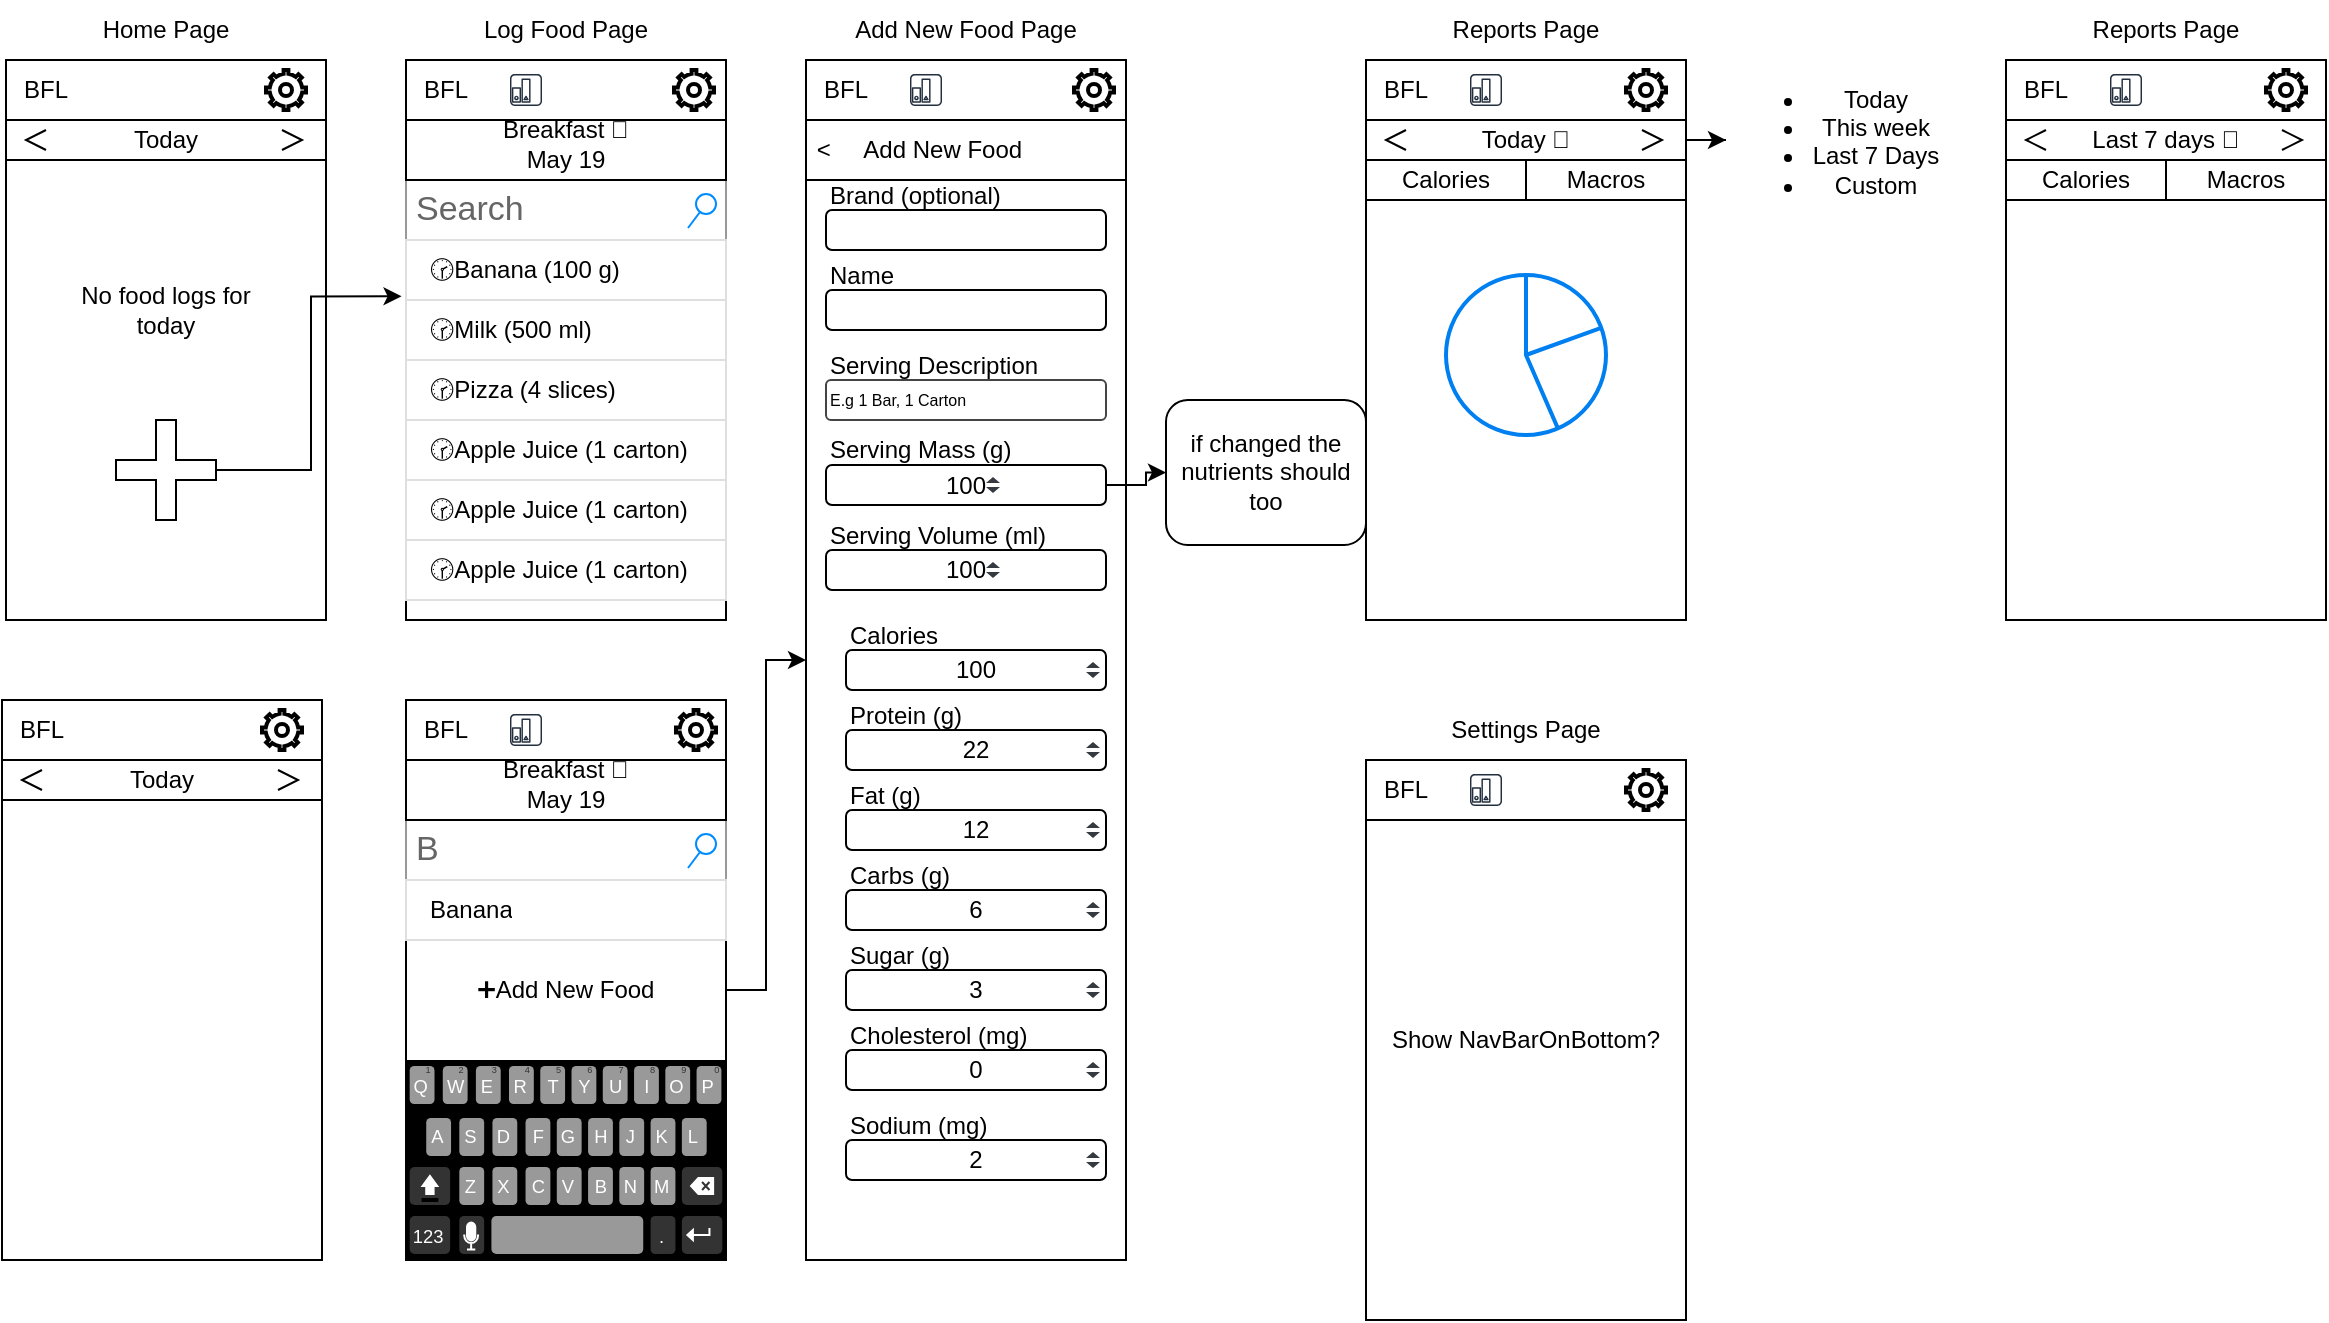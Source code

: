 <mxfile version="27.0.6">
  <diagram name="Page-1" id="NwJZEkm6zoyf0KhG3ohw">
    <mxGraphModel dx="1404" dy="678" grid="1" gridSize="10" guides="1" tooltips="1" connect="1" arrows="1" fold="1" page="1" pageScale="1" pageWidth="850" pageHeight="1100" math="0" shadow="0">
      <root>
        <mxCell id="0" />
        <mxCell id="1" parent="0" />
        <mxCell id="FZFN_ivKoZWH-NBg14Uj-1" value="" style="rounded=0;whiteSpace=wrap;html=1;" parent="1" vertex="1">
          <mxGeometry x="40" y="40" width="160" height="280" as="geometry" />
        </mxCell>
        <mxCell id="FZFN_ivKoZWH-NBg14Uj-117" value="" style="edgeStyle=orthogonalEdgeStyle;rounded=0;orthogonalLoop=1;jettySize=auto;html=1;entryX=-0.014;entryY=0.422;entryDx=0;entryDy=0;entryPerimeter=0;" parent="1" source="FZFN_ivKoZWH-NBg14Uj-10" target="FZFN_ivKoZWH-NBg14Uj-103" edge="1">
          <mxGeometry relative="1" as="geometry" />
        </mxCell>
        <mxCell id="FZFN_ivKoZWH-NBg14Uj-10" value="" style="shape=cross;whiteSpace=wrap;html=1;fillColor=light-dark(#FFFFFF,#FFFFFF);" parent="1" vertex="1">
          <mxGeometry x="95" y="220" width="50" height="50" as="geometry" />
        </mxCell>
        <mxCell id="FZFN_ivKoZWH-NBg14Uj-21" value="Home Page" style="text;html=1;align=center;verticalAlign=middle;whiteSpace=wrap;rounded=0;" parent="1" vertex="1">
          <mxGeometry x="40" y="10" width="160" height="30" as="geometry" />
        </mxCell>
        <mxCell id="FZFN_ivKoZWH-NBg14Uj-36" value="No food logs for today" style="text;html=1;align=center;verticalAlign=middle;whiteSpace=wrap;rounded=0;" parent="1" vertex="1">
          <mxGeometry x="70" y="140" width="100" height="50" as="geometry" />
        </mxCell>
        <mxCell id="FZFN_ivKoZWH-NBg14Uj-103" value="" style="rounded=0;whiteSpace=wrap;html=1;" parent="1" vertex="1">
          <mxGeometry x="240" y="40" width="160" height="280" as="geometry" />
        </mxCell>
        <mxCell id="FZFN_ivKoZWH-NBg14Uj-104" value="" style="rounded=0;whiteSpace=wrap;html=1;" parent="1" vertex="1">
          <mxGeometry x="240" y="40" width="160" height="30" as="geometry" />
        </mxCell>
        <mxCell id="FZFN_ivKoZWH-NBg14Uj-105" value="BFL" style="text;html=1;align=center;verticalAlign=middle;whiteSpace=wrap;rounded=0;" parent="1" vertex="1">
          <mxGeometry x="240" y="40" width="40" height="30" as="geometry" />
        </mxCell>
        <mxCell id="FZFN_ivKoZWH-NBg14Uj-107" value="Search" style="strokeWidth=1;shadow=0;dashed=0;align=center;html=1;shape=mxgraph.mockup.forms.searchBox;strokeColor=#999999;mainText=;strokeColor2=#008cff;fontColor=#666666;fontSize=17;align=left;spacingLeft=3;whiteSpace=wrap;" parent="1" vertex="1">
          <mxGeometry x="240" y="100" width="160" height="30" as="geometry" />
        </mxCell>
        <mxCell id="FZFN_ivKoZWH-NBg14Uj-110" value="" style="html=1;verticalLabelPosition=bottom;align=center;labelBackgroundColor=#ffffff;verticalAlign=top;strokeWidth=2;strokeColor=default;shadow=0;dashed=0;shape=mxgraph.ios7.icons.settings;" parent="1" vertex="1">
          <mxGeometry x="374" y="45" width="20" height="20" as="geometry" />
        </mxCell>
        <mxCell id="FZFN_ivKoZWH-NBg14Uj-111" value="" style="swimlane;fontStyle=0;childLayout=stackLayout;horizontal=1;startSize=0;horizontalStack=0;resizeParent=1;resizeParentMax=0;resizeLast=0;collapsible=0;marginBottom=0;whiteSpace=wrap;html=1;strokeColor=none;fillColor=none;" parent="1" vertex="1">
          <mxGeometry x="240" y="130" width="160" height="180" as="geometry" />
        </mxCell>
        <mxCell id="FZFN_ivKoZWH-NBg14Uj-113" value="🕝Banana (100 g)" style="text;strokeColor=#DFDFDF;fillColor=#FFFFFF;align=left;verticalAlign=middle;spacingLeft=10;spacingRight=10;overflow=hidden;points=[[0,0.5],[1,0.5]];portConstraint=eastwest;rotatable=0;whiteSpace=wrap;html=1;rSize=5;fontColor=#000000;" parent="FZFN_ivKoZWH-NBg14Uj-111" vertex="1">
          <mxGeometry width="160" height="30" as="geometry" />
        </mxCell>
        <mxCell id="FZFN_ivKoZWH-NBg14Uj-114" value="🕝Milk (500 ml)" style="text;strokeColor=#DFDFDF;fillColor=#FFFFFF;align=left;verticalAlign=middle;spacingLeft=10;spacingRight=10;overflow=hidden;points=[[0,0.5],[1,0.5]];portConstraint=eastwest;rotatable=0;whiteSpace=wrap;html=1;rSize=5;fontColor=#000000;" parent="FZFN_ivKoZWH-NBg14Uj-111" vertex="1">
          <mxGeometry y="30" width="160" height="30" as="geometry" />
        </mxCell>
        <mxCell id="FZFN_ivKoZWH-NBg14Uj-115" value="🕝Pizza (4 slices)" style="text;strokeColor=#DFDFDF;fillColor=#FFFFFF;align=left;verticalAlign=middle;spacingLeft=10;spacingRight=10;overflow=hidden;points=[[0,0.5],[1,0.5]];portConstraint=eastwest;rotatable=0;whiteSpace=wrap;html=1;rSize=5;fontColor=#000000;" parent="FZFN_ivKoZWH-NBg14Uj-111" vertex="1">
          <mxGeometry y="60" width="160" height="30" as="geometry" />
        </mxCell>
        <mxCell id="FZFN_ivKoZWH-NBg14Uj-132" value="🕝Apple Juice (1 carton)" style="text;strokeColor=#DFDFDF;fillColor=#FFFFFF;align=left;verticalAlign=middle;spacingLeft=10;spacingRight=10;overflow=hidden;points=[[0,0.5],[1,0.5]];portConstraint=eastwest;rotatable=0;whiteSpace=wrap;html=1;rSize=5;fontColor=#000000;" parent="FZFN_ivKoZWH-NBg14Uj-111" vertex="1">
          <mxGeometry y="90" width="160" height="30" as="geometry" />
        </mxCell>
        <mxCell id="FZFN_ivKoZWH-NBg14Uj-133" value="🕝Apple Juice (1 carton)" style="text;strokeColor=#DFDFDF;fillColor=#FFFFFF;align=left;verticalAlign=middle;spacingLeft=10;spacingRight=10;overflow=hidden;points=[[0,0.5],[1,0.5]];portConstraint=eastwest;rotatable=0;whiteSpace=wrap;html=1;rSize=5;fontColor=#000000;" parent="FZFN_ivKoZWH-NBg14Uj-111" vertex="1">
          <mxGeometry y="120" width="160" height="30" as="geometry" />
        </mxCell>
        <mxCell id="FZFN_ivKoZWH-NBg14Uj-134" value="🕝Apple Juice (1 carton)" style="text;strokeColor=#DFDFDF;fillColor=#FFFFFF;align=left;verticalAlign=middle;spacingLeft=10;spacingRight=10;overflow=hidden;points=[[0,0.5],[1,0.5]];portConstraint=eastwest;rotatable=0;whiteSpace=wrap;html=1;rSize=5;fontColor=#000000;" parent="FZFN_ivKoZWH-NBg14Uj-111" vertex="1">
          <mxGeometry y="150" width="160" height="30" as="geometry" />
        </mxCell>
        <mxCell id="FZFN_ivKoZWH-NBg14Uj-118" value="" style="rounded=0;whiteSpace=wrap;html=1;" parent="1" vertex="1">
          <mxGeometry x="240" y="360" width="160" height="280" as="geometry" />
        </mxCell>
        <mxCell id="FZFN_ivKoZWH-NBg14Uj-122" value="B" style="strokeWidth=1;shadow=0;dashed=0;align=center;html=1;shape=mxgraph.mockup.forms.searchBox;strokeColor=#999999;mainText=;strokeColor2=#008cff;fontColor=#666666;fontSize=17;align=left;spacingLeft=3;whiteSpace=wrap;" parent="1" vertex="1">
          <mxGeometry x="240" y="420" width="160" height="30" as="geometry" />
        </mxCell>
        <mxCell id="FZFN_ivKoZWH-NBg14Uj-131" value="" style="verticalLabelPosition=bottom;verticalAlign=top;html=1;shadow=0;dashed=0;strokeWidth=1;shape=mxgraph.android.keyboard;sketch=0;" parent="1" vertex="1">
          <mxGeometry x="240" y="540" width="160" height="100" as="geometry" />
        </mxCell>
        <mxCell id="FZFN_ivKoZWH-NBg14Uj-138" value="Banana" style="text;strokeColor=#DFDFDF;fillColor=#FFFFFF;align=left;verticalAlign=middle;spacingLeft=10;spacingRight=10;overflow=hidden;points=[[0,0.5],[1,0.5]];portConstraint=eastwest;rotatable=0;whiteSpace=wrap;html=1;rSize=5;fontColor=#000000;" parent="1" vertex="1">
          <mxGeometry x="240" y="450" width="160" height="30" as="geometry" />
        </mxCell>
        <mxCell id="FZFN_ivKoZWH-NBg14Uj-224" value="" style="edgeStyle=orthogonalEdgeStyle;rounded=0;orthogonalLoop=1;jettySize=auto;html=1;" parent="1" source="FZFN_ivKoZWH-NBg14Uj-140" target="FZFN_ivKoZWH-NBg14Uj-177" edge="1">
          <mxGeometry relative="1" as="geometry" />
        </mxCell>
        <mxCell id="FZFN_ivKoZWH-NBg14Uj-140" value="➕Add New Food" style="text;html=1;align=center;verticalAlign=middle;whiteSpace=wrap;rounded=0;" parent="1" vertex="1">
          <mxGeometry x="240" y="490" width="160" height="30" as="geometry" />
        </mxCell>
        <mxCell id="FZFN_ivKoZWH-NBg14Uj-141" value="" style="rounded=0;whiteSpace=wrap;html=1;" parent="1" vertex="1">
          <mxGeometry x="240" y="70" width="160" height="30" as="geometry" />
        </mxCell>
        <mxCell id="FZFN_ivKoZWH-NBg14Uj-144" value="May 19" style="text;html=1;align=center;verticalAlign=middle;whiteSpace=wrap;rounded=0;" parent="1" vertex="1">
          <mxGeometry x="240" y="85" width="160" height="10" as="geometry" />
        </mxCell>
        <mxCell id="FZFN_ivKoZWH-NBg14Uj-145" value="Breakfast 🔻" style="text;html=1;align=center;verticalAlign=middle;whiteSpace=wrap;rounded=0;" parent="1" vertex="1">
          <mxGeometry x="240" y="70" width="160" height="10" as="geometry" />
        </mxCell>
        <mxCell id="FZFN_ivKoZWH-NBg14Uj-147" value="" style="sketch=0;outlineConnect=0;fontColor=#232F3E;gradientColor=none;strokeColor=light-dark(#232F3E, #ffffff);fillColor=#ffffff;dashed=0;verticalLabelPosition=bottom;verticalAlign=top;align=center;html=1;fontSize=12;fontStyle=0;aspect=fixed;shape=mxgraph.aws4.resourceIcon;resIcon=mxgraph.aws4.reported_state;" parent="1" vertex="1">
          <mxGeometry x="290" y="45" width="20" height="20" as="geometry" />
        </mxCell>
        <mxCell id="FZFN_ivKoZWH-NBg14Uj-150" value="" style="shape=cross;whiteSpace=wrap;html=1;fillColor=light-dark(#FFFFFF,#66B2FF);strokeColor=none;" parent="1" vertex="1">
          <mxGeometry x="330" y="45" width="20" height="20" as="geometry" />
        </mxCell>
        <mxCell id="FZFN_ivKoZWH-NBg14Uj-152" value="" style="rounded=0;whiteSpace=wrap;html=1;" parent="1" vertex="1">
          <mxGeometry x="240" y="360" width="160" height="30" as="geometry" />
        </mxCell>
        <mxCell id="FZFN_ivKoZWH-NBg14Uj-153" value="BFL" style="text;html=1;align=center;verticalAlign=middle;whiteSpace=wrap;rounded=0;" parent="1" vertex="1">
          <mxGeometry x="240" y="360" width="40" height="30" as="geometry" />
        </mxCell>
        <mxCell id="FZFN_ivKoZWH-NBg14Uj-154" value="" style="html=1;verticalLabelPosition=bottom;align=center;labelBackgroundColor=#ffffff;verticalAlign=top;strokeWidth=2;strokeColor=default;shadow=0;dashed=0;shape=mxgraph.ios7.icons.settings;" parent="1" vertex="1">
          <mxGeometry x="375" y="365" width="20" height="20" as="geometry" />
        </mxCell>
        <mxCell id="FZFN_ivKoZWH-NBg14Uj-155" value="" style="sketch=0;outlineConnect=0;fontColor=#232F3E;gradientColor=none;strokeColor=light-dark(#232F3E,#FFFFFF);fillColor=#ffffff;dashed=0;verticalLabelPosition=bottom;verticalAlign=top;align=center;html=1;fontSize=12;fontStyle=0;aspect=fixed;shape=mxgraph.aws4.resourceIcon;resIcon=mxgraph.aws4.reported_state;" parent="1" vertex="1">
          <mxGeometry x="290" y="365" width="20" height="20" as="geometry" />
        </mxCell>
        <mxCell id="FZFN_ivKoZWH-NBg14Uj-156" value="" style="shape=cross;whiteSpace=wrap;html=1;fillColor=light-dark(#FFFFFF,#66B2FF);strokeColor=none;" parent="1" vertex="1">
          <mxGeometry x="330" y="365" width="20" height="20" as="geometry" />
        </mxCell>
        <mxCell id="FZFN_ivKoZWH-NBg14Uj-157" value="" style="rounded=0;whiteSpace=wrap;html=1;" parent="1" vertex="1">
          <mxGeometry x="240" y="390" width="160" height="30" as="geometry" />
        </mxCell>
        <mxCell id="FZFN_ivKoZWH-NBg14Uj-158" value="May 19" style="text;html=1;align=center;verticalAlign=middle;whiteSpace=wrap;rounded=0;" parent="1" vertex="1">
          <mxGeometry x="240" y="405" width="160" height="10" as="geometry" />
        </mxCell>
        <mxCell id="FZFN_ivKoZWH-NBg14Uj-159" value="Breakfast 🔻" style="text;html=1;align=center;verticalAlign=middle;whiteSpace=wrap;rounded=0;" parent="1" vertex="1">
          <mxGeometry x="240" y="390" width="160" height="10" as="geometry" />
        </mxCell>
        <mxCell id="FZFN_ivKoZWH-NBg14Uj-177" value="" style="rounded=0;whiteSpace=wrap;html=1;" parent="1" vertex="1">
          <mxGeometry x="440" y="40" width="160" height="600" as="geometry" />
        </mxCell>
        <mxCell id="FZFN_ivKoZWH-NBg14Uj-178" value="" style="rounded=0;whiteSpace=wrap;html=1;" parent="1" vertex="1">
          <mxGeometry x="440" y="40" width="160" height="30" as="geometry" />
        </mxCell>
        <mxCell id="FZFN_ivKoZWH-NBg14Uj-179" value="BFL" style="text;html=1;align=center;verticalAlign=middle;whiteSpace=wrap;rounded=0;" parent="1" vertex="1">
          <mxGeometry x="440" y="40" width="40" height="30" as="geometry" />
        </mxCell>
        <mxCell id="FZFN_ivKoZWH-NBg14Uj-181" value="" style="html=1;verticalLabelPosition=bottom;align=center;labelBackgroundColor=#ffffff;verticalAlign=top;strokeWidth=2;strokeColor=default;shadow=0;dashed=0;shape=mxgraph.ios7.icons.settings;" parent="1" vertex="1">
          <mxGeometry x="574" y="45" width="20" height="20" as="geometry" />
        </mxCell>
        <mxCell id="FZFN_ivKoZWH-NBg14Uj-189" value="&amp;nbsp;&amp;lt;&amp;nbsp;&lt;span style=&quot;white-space: pre;&quot;&gt;&#x9;&lt;/span&gt;Add New Food" style="rounded=0;whiteSpace=wrap;html=1;align=left;" parent="1" vertex="1">
          <mxGeometry x="440" y="70" width="160" height="30" as="geometry" />
        </mxCell>
        <mxCell id="FZFN_ivKoZWH-NBg14Uj-192" value="" style="sketch=0;outlineConnect=0;fontColor=#232F3E;gradientColor=none;strokeColor=light-dark(#232F3E,#FFFFFF);fillColor=#ffffff;dashed=0;verticalLabelPosition=bottom;verticalAlign=top;align=center;html=1;fontSize=12;fontStyle=0;aspect=fixed;shape=mxgraph.aws4.resourceIcon;resIcon=mxgraph.aws4.reported_state;" parent="1" vertex="1">
          <mxGeometry x="490" y="45" width="20" height="20" as="geometry" />
        </mxCell>
        <mxCell id="FZFN_ivKoZWH-NBg14Uj-193" value="" style="shape=cross;whiteSpace=wrap;html=1;fillColor=light-dark(#FFFFFF,#66B2FF);strokeColor=none;" parent="1" vertex="1">
          <mxGeometry x="530" y="45" width="20" height="20" as="geometry" />
        </mxCell>
        <mxCell id="FZFN_ivKoZWH-NBg14Uj-197" value="Log Food Page" style="text;html=1;align=center;verticalAlign=middle;whiteSpace=wrap;rounded=0;" parent="1" vertex="1">
          <mxGeometry x="240" y="10" width="160" height="30" as="geometry" />
        </mxCell>
        <mxCell id="FZFN_ivKoZWH-NBg14Uj-199" value="Add New Food Page" style="text;html=1;align=center;verticalAlign=middle;whiteSpace=wrap;rounded=0;" parent="1" vertex="1">
          <mxGeometry x="440" y="10" width="160" height="30" as="geometry" />
        </mxCell>
        <mxCell id="FZFN_ivKoZWH-NBg14Uj-206" value="Name" style="text;html=1;align=left;verticalAlign=middle;whiteSpace=wrap;rounded=0;" parent="1" vertex="1">
          <mxGeometry x="450" y="140" width="140" height="15" as="geometry" />
        </mxCell>
        <mxCell id="FZFN_ivKoZWH-NBg14Uj-207" value="E.g 1 Bar, 1 Carton" style="strokeWidth=1;html=1;shadow=0;dashed=0;shape=mxgraph.ios.iTextInput;strokeColor=#444444;buttonText=;fontSize=8;whiteSpace=wrap;align=left;" parent="1" vertex="1">
          <mxGeometry x="450" y="200" width="140" height="20" as="geometry" />
        </mxCell>
        <mxCell id="FZFN_ivKoZWH-NBg14Uj-209" value="" style="rounded=1;whiteSpace=wrap;html=1;" parent="1" vertex="1">
          <mxGeometry x="450" y="155" width="140" height="20" as="geometry" />
        </mxCell>
        <mxCell id="FZFN_ivKoZWH-NBg14Uj-214" value="Brand (optional)" style="text;html=1;align=left;verticalAlign=middle;whiteSpace=wrap;rounded=0;" parent="1" vertex="1">
          <mxGeometry x="450" y="100" width="140" height="15" as="geometry" />
        </mxCell>
        <mxCell id="FZFN_ivKoZWH-NBg14Uj-215" value="" style="rounded=1;whiteSpace=wrap;html=1;" parent="1" vertex="1">
          <mxGeometry x="450" y="115" width="140" height="20" as="geometry" />
        </mxCell>
        <mxCell id="FZFN_ivKoZWH-NBg14Uj-216" value="Serving Description" style="text;html=1;align=left;verticalAlign=middle;whiteSpace=wrap;rounded=0;" parent="1" vertex="1">
          <mxGeometry x="450" y="185" width="140" height="15" as="geometry" />
        </mxCell>
        <mxCell id="FZFN_ivKoZWH-NBg14Uj-217" value="Serving Mass (g)" style="text;html=1;align=left;verticalAlign=middle;whiteSpace=wrap;rounded=0;" parent="1" vertex="1">
          <mxGeometry x="450" y="227.5" width="140" height="15" as="geometry" />
        </mxCell>
        <mxCell id="jQ2a3KR2F1OwhAI6DL4u-6" value="" style="edgeStyle=orthogonalEdgeStyle;rounded=0;orthogonalLoop=1;jettySize=auto;html=1;" edge="1" parent="1" source="FZFN_ivKoZWH-NBg14Uj-218" target="jQ2a3KR2F1OwhAI6DL4u-5">
          <mxGeometry relative="1" as="geometry" />
        </mxCell>
        <mxCell id="FZFN_ivKoZWH-NBg14Uj-218" value="100" style="rounded=1;whiteSpace=wrap;html=1;" parent="1" vertex="1">
          <mxGeometry x="450" y="242.5" width="140" height="20" as="geometry" />
        </mxCell>
        <mxCell id="FZFN_ivKoZWH-NBg14Uj-229" value="" style="shape=triangle;direction=south;fillColor=#343A40;strokeColor=none;perimeter=none;" parent="1" vertex="1">
          <mxGeometry x="530" y="253.5" width="7" height="3" as="geometry" />
        </mxCell>
        <mxCell id="FZFN_ivKoZWH-NBg14Uj-230" value="" style="shape=triangle;direction=north;fillColor=#343A40;strokeColor=none;perimeter=none;" parent="1" vertex="1">
          <mxGeometry x="530" y="248.5" width="7" height="3" as="geometry" />
        </mxCell>
        <mxCell id="FZFN_ivKoZWH-NBg14Uj-233" value="Calories" style="text;html=1;align=left;verticalAlign=middle;whiteSpace=wrap;rounded=0;" parent="1" vertex="1">
          <mxGeometry x="460" y="320" width="130" height="15" as="geometry" />
        </mxCell>
        <mxCell id="FZFN_ivKoZWH-NBg14Uj-234" value="100" style="rounded=1;whiteSpace=wrap;html=1;align=center;" parent="1" vertex="1">
          <mxGeometry x="460" y="335" width="130" height="20" as="geometry" />
        </mxCell>
        <mxCell id="FZFN_ivKoZWH-NBg14Uj-237" value="" style="shape=triangle;direction=south;fillColor=#343A40;strokeColor=none;perimeter=none;" parent="1" vertex="1">
          <mxGeometry x="580" y="346" width="7" height="3" as="geometry" />
        </mxCell>
        <mxCell id="FZFN_ivKoZWH-NBg14Uj-238" value="" style="shape=triangle;direction=north;fillColor=#343A40;strokeColor=none;perimeter=none;" parent="1" vertex="1">
          <mxGeometry x="580" y="341" width="7" height="3" as="geometry" />
        </mxCell>
        <mxCell id="FZFN_ivKoZWH-NBg14Uj-241" value="Protein (g)" style="text;html=1;align=left;verticalAlign=middle;whiteSpace=wrap;rounded=0;" parent="1" vertex="1">
          <mxGeometry x="460" y="360" width="130" height="15" as="geometry" />
        </mxCell>
        <mxCell id="FZFN_ivKoZWH-NBg14Uj-242" value="22" style="rounded=1;whiteSpace=wrap;html=1;align=center;" parent="1" vertex="1">
          <mxGeometry x="460" y="375" width="130" height="20" as="geometry" />
        </mxCell>
        <mxCell id="FZFN_ivKoZWH-NBg14Uj-243" value="" style="shape=triangle;direction=south;fillColor=#343A40;strokeColor=none;perimeter=none;" parent="1" vertex="1">
          <mxGeometry x="580" y="386" width="7" height="3" as="geometry" />
        </mxCell>
        <mxCell id="FZFN_ivKoZWH-NBg14Uj-244" value="" style="shape=triangle;direction=north;fillColor=#343A40;strokeColor=none;perimeter=none;" parent="1" vertex="1">
          <mxGeometry x="580" y="381" width="7" height="3" as="geometry" />
        </mxCell>
        <mxCell id="FZFN_ivKoZWH-NBg14Uj-245" value="Fat (g)" style="text;html=1;align=left;verticalAlign=middle;whiteSpace=wrap;rounded=0;" parent="1" vertex="1">
          <mxGeometry x="460" y="400" width="130" height="15" as="geometry" />
        </mxCell>
        <mxCell id="FZFN_ivKoZWH-NBg14Uj-246" value="12" style="rounded=1;whiteSpace=wrap;html=1;align=center;" parent="1" vertex="1">
          <mxGeometry x="460" y="415" width="130" height="20" as="geometry" />
        </mxCell>
        <mxCell id="FZFN_ivKoZWH-NBg14Uj-247" value="" style="shape=triangle;direction=south;fillColor=#343A40;strokeColor=none;perimeter=none;" parent="1" vertex="1">
          <mxGeometry x="580" y="426" width="7" height="3" as="geometry" />
        </mxCell>
        <mxCell id="FZFN_ivKoZWH-NBg14Uj-248" value="" style="shape=triangle;direction=north;fillColor=#343A40;strokeColor=none;perimeter=none;" parent="1" vertex="1">
          <mxGeometry x="580" y="421" width="7" height="3" as="geometry" />
        </mxCell>
        <mxCell id="FZFN_ivKoZWH-NBg14Uj-249" value="Carbs (g)" style="text;html=1;align=left;verticalAlign=middle;whiteSpace=wrap;rounded=0;" parent="1" vertex="1">
          <mxGeometry x="460" y="440" width="130" height="15" as="geometry" />
        </mxCell>
        <mxCell id="FZFN_ivKoZWH-NBg14Uj-250" value="6" style="rounded=1;whiteSpace=wrap;html=1;align=center;" parent="1" vertex="1">
          <mxGeometry x="460" y="455" width="130" height="20" as="geometry" />
        </mxCell>
        <mxCell id="FZFN_ivKoZWH-NBg14Uj-251" value="" style="shape=triangle;direction=south;fillColor=#343A40;strokeColor=none;perimeter=none;" parent="1" vertex="1">
          <mxGeometry x="580" y="466" width="7" height="3" as="geometry" />
        </mxCell>
        <mxCell id="FZFN_ivKoZWH-NBg14Uj-252" value="" style="shape=triangle;direction=north;fillColor=#343A40;strokeColor=none;perimeter=none;" parent="1" vertex="1">
          <mxGeometry x="580" y="461" width="7" height="3" as="geometry" />
        </mxCell>
        <mxCell id="FZFN_ivKoZWH-NBg14Uj-253" value="Sugar (g)" style="text;html=1;align=left;verticalAlign=middle;whiteSpace=wrap;rounded=0;" parent="1" vertex="1">
          <mxGeometry x="460" y="480" width="130" height="15" as="geometry" />
        </mxCell>
        <mxCell id="FZFN_ivKoZWH-NBg14Uj-254" value="3" style="rounded=1;whiteSpace=wrap;html=1;align=center;" parent="1" vertex="1">
          <mxGeometry x="460" y="495" width="130" height="20" as="geometry" />
        </mxCell>
        <mxCell id="FZFN_ivKoZWH-NBg14Uj-255" value="" style="shape=triangle;direction=south;fillColor=#343A40;strokeColor=none;perimeter=none;" parent="1" vertex="1">
          <mxGeometry x="580" y="506" width="7" height="3" as="geometry" />
        </mxCell>
        <mxCell id="FZFN_ivKoZWH-NBg14Uj-256" value="" style="shape=triangle;direction=north;fillColor=#343A40;strokeColor=none;perimeter=none;" parent="1" vertex="1">
          <mxGeometry x="580" y="501" width="7" height="3" as="geometry" />
        </mxCell>
        <mxCell id="FZFN_ivKoZWH-NBg14Uj-257" value="Cholesterol (mg)" style="text;html=1;align=left;verticalAlign=middle;whiteSpace=wrap;rounded=0;" parent="1" vertex="1">
          <mxGeometry x="460" y="520" width="130" height="15" as="geometry" />
        </mxCell>
        <mxCell id="FZFN_ivKoZWH-NBg14Uj-258" value="0" style="rounded=1;whiteSpace=wrap;html=1;align=center;" parent="1" vertex="1">
          <mxGeometry x="460" y="535" width="130" height="20" as="geometry" />
        </mxCell>
        <mxCell id="FZFN_ivKoZWH-NBg14Uj-259" value="" style="shape=triangle;direction=south;fillColor=#343A40;strokeColor=none;perimeter=none;" parent="1" vertex="1">
          <mxGeometry x="580" y="546" width="7" height="3" as="geometry" />
        </mxCell>
        <mxCell id="FZFN_ivKoZWH-NBg14Uj-260" value="" style="shape=triangle;direction=north;fillColor=#343A40;strokeColor=none;perimeter=none;" parent="1" vertex="1">
          <mxGeometry x="580" y="541" width="7" height="3" as="geometry" />
        </mxCell>
        <mxCell id="FZFN_ivKoZWH-NBg14Uj-261" value="Sodium (mg)" style="text;html=1;align=left;verticalAlign=middle;whiteSpace=wrap;rounded=0;" parent="1" vertex="1">
          <mxGeometry x="460" y="565" width="130" height="15" as="geometry" />
        </mxCell>
        <mxCell id="FZFN_ivKoZWH-NBg14Uj-262" value="2" style="rounded=1;whiteSpace=wrap;html=1;align=center;" parent="1" vertex="1">
          <mxGeometry x="460" y="580" width="130" height="20" as="geometry" />
        </mxCell>
        <mxCell id="FZFN_ivKoZWH-NBg14Uj-263" value="" style="shape=triangle;direction=south;fillColor=#343A40;strokeColor=none;perimeter=none;" parent="1" vertex="1">
          <mxGeometry x="580" y="591" width="7" height="3" as="geometry" />
        </mxCell>
        <mxCell id="FZFN_ivKoZWH-NBg14Uj-264" value="" style="shape=triangle;direction=north;fillColor=#343A40;strokeColor=none;perimeter=none;" parent="1" vertex="1">
          <mxGeometry x="580" y="586" width="7" height="3" as="geometry" />
        </mxCell>
        <mxCell id="FZFN_ivKoZWH-NBg14Uj-289" value="" style="rounded=0;whiteSpace=wrap;html=1;" parent="1" vertex="1">
          <mxGeometry x="720" y="40" width="160" height="280" as="geometry" />
        </mxCell>
        <mxCell id="FZFN_ivKoZWH-NBg14Uj-290" value="" style="rounded=0;whiteSpace=wrap;html=1;" parent="1" vertex="1">
          <mxGeometry x="720" y="40" width="160" height="30" as="geometry" />
        </mxCell>
        <mxCell id="FZFN_ivKoZWH-NBg14Uj-291" value="BFL" style="text;html=1;align=center;verticalAlign=middle;whiteSpace=wrap;rounded=0;" parent="1" vertex="1">
          <mxGeometry x="720" y="40" width="40" height="30" as="geometry" />
        </mxCell>
        <mxCell id="FZFN_ivKoZWH-NBg14Uj-293" value="" style="html=1;verticalLabelPosition=bottom;align=center;labelBackgroundColor=#ffffff;verticalAlign=top;strokeWidth=2;strokeColor=default;shadow=0;dashed=0;shape=mxgraph.ios7.icons.settings;" parent="1" vertex="1">
          <mxGeometry x="850" y="45" width="20" height="20" as="geometry" />
        </mxCell>
        <mxCell id="FZFN_ivKoZWH-NBg14Uj-304" value="" style="sketch=0;outlineConnect=0;fontColor=light-dark(#232F3E,#66B2FF);gradientColor=none;strokeColor=light-dark(#232F3E,#3399FF);fillColor=#ffffff;dashed=0;verticalLabelPosition=bottom;verticalAlign=top;align=center;html=1;fontSize=12;fontStyle=0;aspect=fixed;shape=mxgraph.aws4.resourceIcon;resIcon=mxgraph.aws4.reported_state;" parent="1" vertex="1">
          <mxGeometry x="770" y="45" width="20" height="20" as="geometry" />
        </mxCell>
        <mxCell id="FZFN_ivKoZWH-NBg14Uj-305" value="" style="shape=cross;whiteSpace=wrap;html=1;fillColor=light-dark(#FFFFFF,#FFFFFF);strokeColor=none;" parent="1" vertex="1">
          <mxGeometry x="810" y="45" width="20" height="20" as="geometry" />
        </mxCell>
        <mxCell id="FZFN_ivKoZWH-NBg14Uj-306" value="Reports Page" style="text;html=1;align=center;verticalAlign=middle;whiteSpace=wrap;rounded=0;" parent="1" vertex="1">
          <mxGeometry x="720" y="10" width="160" height="30" as="geometry" />
        </mxCell>
        <mxCell id="FZFN_ivKoZWH-NBg14Uj-309" value="Show NavBarOnBottom?" style="rounded=0;whiteSpace=wrap;html=1;" parent="1" vertex="1">
          <mxGeometry x="720" y="390" width="160" height="280" as="geometry" />
        </mxCell>
        <mxCell id="FZFN_ivKoZWH-NBg14Uj-310" value="" style="rounded=0;whiteSpace=wrap;html=1;" parent="1" vertex="1">
          <mxGeometry x="720" y="390" width="160" height="30" as="geometry" />
        </mxCell>
        <mxCell id="FZFN_ivKoZWH-NBg14Uj-311" value="BFL" style="text;html=1;align=center;verticalAlign=middle;whiteSpace=wrap;rounded=0;" parent="1" vertex="1">
          <mxGeometry x="720" y="390" width="40" height="30" as="geometry" />
        </mxCell>
        <mxCell id="FZFN_ivKoZWH-NBg14Uj-312" value="" style="html=1;verticalLabelPosition=bottom;align=center;labelBackgroundColor=#ffffff;verticalAlign=top;strokeWidth=2;strokeColor=light-dark(#000000,#3399FF);shadow=0;dashed=0;shape=mxgraph.ios7.icons.settings;" parent="1" vertex="1">
          <mxGeometry x="850" y="395" width="20" height="20" as="geometry" />
        </mxCell>
        <mxCell id="FZFN_ivKoZWH-NBg14Uj-313" value="" style="sketch=0;outlineConnect=0;fontColor=light-dark(#232F3E,#66B2FF);gradientColor=none;strokeColor=light-dark(#232F3E,#FFFFFF);fillColor=#ffffff;dashed=0;verticalLabelPosition=bottom;verticalAlign=top;align=center;html=1;fontSize=12;fontStyle=0;aspect=fixed;shape=mxgraph.aws4.resourceIcon;resIcon=mxgraph.aws4.reported_state;" parent="1" vertex="1">
          <mxGeometry x="770" y="395" width="20" height="20" as="geometry" />
        </mxCell>
        <mxCell id="FZFN_ivKoZWH-NBg14Uj-314" value="" style="shape=cross;whiteSpace=wrap;html=1;fillColor=light-dark(#FFFFFF,#FFFFFF);strokeColor=none;" parent="1" vertex="1">
          <mxGeometry x="810" y="395" width="20" height="20" as="geometry" />
        </mxCell>
        <mxCell id="FZFN_ivKoZWH-NBg14Uj-315" value="Settings Page" style="text;html=1;align=center;verticalAlign=middle;whiteSpace=wrap;rounded=0;" parent="1" vertex="1">
          <mxGeometry x="720" y="360" width="160" height="30" as="geometry" />
        </mxCell>
        <mxCell id="xzO150RjOkOy09AYd-r7-1" value="" style="rounded=0;whiteSpace=wrap;html=1;" parent="1" vertex="1">
          <mxGeometry x="720" y="70" width="160" height="20" as="geometry" />
        </mxCell>
        <mxCell id="xzO150RjOkOy09AYd-r7-2" value="" style="html=1;shadow=0;dashed=0;align=center;verticalAlign=middle;shape=mxgraph.arrows2.arrow;dy=0;dx=30;notch=20;fillColor=light-dark(#FFFFFF,#FFFFFF);" parent="1" vertex="1">
          <mxGeometry x="858" y="75" width="10" height="10" as="geometry" />
        </mxCell>
        <mxCell id="xzO150RjOkOy09AYd-r7-3" value="" style="html=1;shadow=0;dashed=0;align=center;verticalAlign=middle;shape=mxgraph.arrows2.arrow;dy=0;dx=30;notch=20;fillColor=light-dark(#FFFFFF,#FFFFFF);flipH=1;" parent="1" vertex="1">
          <mxGeometry x="730" y="75" width="10" height="10" as="geometry" />
        </mxCell>
        <mxCell id="xzO150RjOkOy09AYd-r7-7" value="" style="edgeStyle=orthogonalEdgeStyle;rounded=0;orthogonalLoop=1;jettySize=auto;html=1;" parent="1" source="xzO150RjOkOy09AYd-r7-4" target="xzO150RjOkOy09AYd-r7-5" edge="1">
          <mxGeometry relative="1" as="geometry" />
        </mxCell>
        <mxCell id="xzO150RjOkOy09AYd-r7-4" value="Today 🔻" style="text;html=1;align=center;verticalAlign=middle;whiteSpace=wrap;rounded=0;" parent="1" vertex="1">
          <mxGeometry x="720" y="70" width="160" height="20" as="geometry" />
        </mxCell>
        <mxCell id="xzO150RjOkOy09AYd-r7-5" value="&lt;ul&gt;&lt;li&gt;Today&lt;/li&gt;&lt;li&gt;This week&lt;/li&gt;&lt;li&gt;Last 7 Days&lt;/li&gt;&lt;li&gt;Custom&lt;/li&gt;&lt;/ul&gt;" style="text;strokeColor=none;fillColor=none;html=1;verticalAlign=middle;overflow=hidden;labelPosition=center;verticalLabelPosition=middle;align=center;spacing=0;" parent="1" vertex="1">
          <mxGeometry x="900" y="40" width="110" height="80" as="geometry" />
        </mxCell>
        <mxCell id="xzO150RjOkOy09AYd-r7-9" value="" style="html=1;verticalLabelPosition=bottom;align=center;labelBackgroundColor=#ffffff;verticalAlign=top;strokeWidth=2;strokeColor=#0080F0;shadow=0;dashed=0;shape=mxgraph.ios7.icons.pie_chart;" parent="1" vertex="1">
          <mxGeometry x="760" y="147.5" width="80" height="80" as="geometry" />
        </mxCell>
        <mxCell id="xzO150RjOkOy09AYd-r7-11" value="" style="rounded=0;whiteSpace=wrap;html=1;" parent="1" vertex="1">
          <mxGeometry x="1040" y="40" width="160" height="280" as="geometry" />
        </mxCell>
        <mxCell id="xzO150RjOkOy09AYd-r7-12" value="" style="rounded=0;whiteSpace=wrap;html=1;" parent="1" vertex="1">
          <mxGeometry x="1040" y="40" width="160" height="30" as="geometry" />
        </mxCell>
        <mxCell id="xzO150RjOkOy09AYd-r7-13" value="BFL" style="text;html=1;align=center;verticalAlign=middle;whiteSpace=wrap;rounded=0;" parent="1" vertex="1">
          <mxGeometry x="1040" y="40" width="40" height="30" as="geometry" />
        </mxCell>
        <mxCell id="xzO150RjOkOy09AYd-r7-14" value="" style="html=1;verticalLabelPosition=bottom;align=center;labelBackgroundColor=#ffffff;verticalAlign=top;strokeWidth=2;strokeColor=default;shadow=0;dashed=0;shape=mxgraph.ios7.icons.settings;" parent="1" vertex="1">
          <mxGeometry x="1170" y="45" width="20" height="20" as="geometry" />
        </mxCell>
        <mxCell id="xzO150RjOkOy09AYd-r7-15" value="" style="sketch=0;outlineConnect=0;fontColor=light-dark(#232F3E,#66B2FF);gradientColor=none;strokeColor=light-dark(#232F3E,#3399FF);fillColor=#ffffff;dashed=0;verticalLabelPosition=bottom;verticalAlign=top;align=center;html=1;fontSize=12;fontStyle=0;aspect=fixed;shape=mxgraph.aws4.resourceIcon;resIcon=mxgraph.aws4.reported_state;" parent="1" vertex="1">
          <mxGeometry x="1090" y="45" width="20" height="20" as="geometry" />
        </mxCell>
        <mxCell id="xzO150RjOkOy09AYd-r7-16" value="" style="shape=cross;whiteSpace=wrap;html=1;fillColor=light-dark(#FFFFFF,#FFFFFF);strokeColor=none;" parent="1" vertex="1">
          <mxGeometry x="1130" y="45" width="20" height="20" as="geometry" />
        </mxCell>
        <mxCell id="xzO150RjOkOy09AYd-r7-17" value="Reports Page" style="text;html=1;align=center;verticalAlign=middle;whiteSpace=wrap;rounded=0;" parent="1" vertex="1">
          <mxGeometry x="1040" y="10" width="160" height="30" as="geometry" />
        </mxCell>
        <mxCell id="xzO150RjOkOy09AYd-r7-18" value="" style="rounded=0;whiteSpace=wrap;html=1;" parent="1" vertex="1">
          <mxGeometry x="1040" y="70" width="160" height="20" as="geometry" />
        </mxCell>
        <mxCell id="xzO150RjOkOy09AYd-r7-19" value="" style="html=1;shadow=0;dashed=0;align=center;verticalAlign=middle;shape=mxgraph.arrows2.arrow;dy=0;dx=30;notch=20;fillColor=light-dark(#FFFFFF,#FFFFFF);" parent="1" vertex="1">
          <mxGeometry x="1178" y="75" width="10" height="10" as="geometry" />
        </mxCell>
        <mxCell id="xzO150RjOkOy09AYd-r7-20" value="" style="html=1;shadow=0;dashed=0;align=center;verticalAlign=middle;shape=mxgraph.arrows2.arrow;dy=0;dx=30;notch=20;fillColor=light-dark(#FFFFFF,#FFFFFF);flipH=1;" parent="1" vertex="1">
          <mxGeometry x="1050" y="75" width="10" height="10" as="geometry" />
        </mxCell>
        <mxCell id="xzO150RjOkOy09AYd-r7-22" value="Last 7 days 🔻" style="text;html=1;align=center;verticalAlign=middle;whiteSpace=wrap;rounded=0;" parent="1" vertex="1">
          <mxGeometry x="1040" y="70" width="160" height="20" as="geometry" />
        </mxCell>
        <mxCell id="xzO150RjOkOy09AYd-r7-25" value="" style="shape=image;html=1;verticalAlign=top;verticalLabelPosition=bottom;labelBackgroundColor=#ffffff;imageAspect=0;aspect=fixed;image=https://cdn4.iconfinder.com/data/icons/evil-icons-user-interface/64/statistics-128.png" parent="1" vertex="1">
          <mxGeometry x="1074" y="129" width="92" height="92" as="geometry" />
        </mxCell>
        <mxCell id="xzO150RjOkOy09AYd-r7-27" value="Calories" style="rounded=0;whiteSpace=wrap;html=1;" parent="1" vertex="1">
          <mxGeometry x="720" y="90" width="80" height="20" as="geometry" />
        </mxCell>
        <mxCell id="xzO150RjOkOy09AYd-r7-28" value="Macros" style="rounded=0;whiteSpace=wrap;html=1;" parent="1" vertex="1">
          <mxGeometry x="800" y="90" width="80" height="20" as="geometry" />
        </mxCell>
        <mxCell id="xzO150RjOkOy09AYd-r7-29" value="Calories" style="rounded=0;whiteSpace=wrap;html=1;" parent="1" vertex="1">
          <mxGeometry x="1040" y="90" width="80" height="20" as="geometry" />
        </mxCell>
        <mxCell id="xzO150RjOkOy09AYd-r7-30" value="Macros" style="rounded=0;whiteSpace=wrap;html=1;" parent="1" vertex="1">
          <mxGeometry x="1120" y="90" width="80" height="20" as="geometry" />
        </mxCell>
        <mxCell id="xzO150RjOkOy09AYd-r7-33" value="" style="rounded=0;whiteSpace=wrap;html=1;" parent="1" vertex="1">
          <mxGeometry x="38" y="360" width="160" height="280" as="geometry" />
        </mxCell>
        <mxCell id="xzO150RjOkOy09AYd-r7-34" value="" style="rounded=0;whiteSpace=wrap;html=1;" parent="1" vertex="1">
          <mxGeometry x="38" y="360" width="160" height="30" as="geometry" />
        </mxCell>
        <mxCell id="xzO150RjOkOy09AYd-r7-35" value="BFL" style="text;html=1;align=center;verticalAlign=middle;whiteSpace=wrap;rounded=0;fontColor=light-dark(#000000,#3399FF);" parent="1" vertex="1">
          <mxGeometry x="38" y="360" width="40" height="30" as="geometry" />
        </mxCell>
        <mxCell id="xzO150RjOkOy09AYd-r7-36" value="" style="html=1;verticalLabelPosition=bottom;align=center;labelBackgroundColor=#ffffff;verticalAlign=top;strokeWidth=2;strokeColor=default;shadow=0;dashed=0;shape=mxgraph.ios7.icons.settings;" parent="1" vertex="1">
          <mxGeometry x="168" y="365" width="20" height="20" as="geometry" />
        </mxCell>
        <mxCell id="xzO150RjOkOy09AYd-r7-37" value="" style="sketch=0;outlineConnect=0;fontColor=light-dark(#232F3E,#66B2FF);gradientColor=none;strokeColor=light-dark(#FFFFFF,#FFFFFF);fillColor=#ffffff;dashed=0;verticalLabelPosition=bottom;verticalAlign=top;align=center;html=1;fontSize=12;fontStyle=0;aspect=fixed;shape=mxgraph.aws4.resourceIcon;resIcon=mxgraph.aws4.reported_state;" parent="1" vertex="1">
          <mxGeometry x="88" y="365" width="20" height="20" as="geometry" />
        </mxCell>
        <mxCell id="xzO150RjOkOy09AYd-r7-38" value="" style="shape=cross;whiteSpace=wrap;html=1;fillColor=light-dark(#FFFFFF,#FFFFFF);strokeColor=none;" parent="1" vertex="1">
          <mxGeometry x="130" y="365" width="18" height="18" as="geometry" />
        </mxCell>
        <mxCell id="xzO150RjOkOy09AYd-r7-47" value="" style="rounded=0;whiteSpace=wrap;html=1;" parent="1" vertex="1">
          <mxGeometry x="40" y="40" width="160" height="30" as="geometry" />
        </mxCell>
        <mxCell id="xzO150RjOkOy09AYd-r7-48" value="BFL" style="text;html=1;align=center;verticalAlign=middle;whiteSpace=wrap;rounded=0;fontColor=light-dark(#000000,#3399FF);" parent="1" vertex="1">
          <mxGeometry x="40" y="40" width="40" height="30" as="geometry" />
        </mxCell>
        <mxCell id="xzO150RjOkOy09AYd-r7-49" value="" style="html=1;verticalLabelPosition=bottom;align=center;labelBackgroundColor=#ffffff;verticalAlign=top;strokeWidth=2;strokeColor=default;shadow=0;dashed=0;shape=mxgraph.ios7.icons.settings;" parent="1" vertex="1">
          <mxGeometry x="170" y="45" width="20" height="20" as="geometry" />
        </mxCell>
        <mxCell id="xzO150RjOkOy09AYd-r7-50" value="" style="sketch=0;outlineConnect=0;fontColor=light-dark(#232F3E,#66B2FF);gradientColor=none;strokeColor=light-dark(#FFFFFF,#FFFFFF);fillColor=#ffffff;dashed=0;verticalLabelPosition=bottom;verticalAlign=top;align=center;html=1;fontSize=12;fontStyle=0;aspect=fixed;shape=mxgraph.aws4.resourceIcon;resIcon=mxgraph.aws4.reported_state;" parent="1" vertex="1">
          <mxGeometry x="90" y="45" width="20" height="20" as="geometry" />
        </mxCell>
        <mxCell id="xzO150RjOkOy09AYd-r7-51" value="" style="shape=cross;whiteSpace=wrap;html=1;fillColor=light-dark(#FFFFFF,#FFFFFF);strokeColor=none;" parent="1" vertex="1">
          <mxGeometry x="132" y="45" width="18" height="18" as="geometry" />
        </mxCell>
        <mxCell id="xzO150RjOkOy09AYd-r7-52" value="Today" style="rounded=0;whiteSpace=wrap;html=1;" parent="1" vertex="1">
          <mxGeometry x="40" y="70" width="160" height="20" as="geometry" />
        </mxCell>
        <mxCell id="xzO150RjOkOy09AYd-r7-53" value="" style="html=1;shadow=0;dashed=0;align=center;verticalAlign=middle;shape=mxgraph.arrows2.arrow;dy=0;dx=30;notch=20;fillColor=light-dark(#FFFFFF,#FFFFFF);" parent="1" vertex="1">
          <mxGeometry x="178" y="75" width="10" height="10" as="geometry" />
        </mxCell>
        <mxCell id="xzO150RjOkOy09AYd-r7-54" value="" style="html=1;shadow=0;dashed=0;align=center;verticalAlign=middle;shape=mxgraph.arrows2.arrow;dy=0;dx=30;notch=20;fillColor=light-dark(#FFFFFF,#FFFFFF);flipH=1;" parent="1" vertex="1">
          <mxGeometry x="50" y="75" width="10" height="10" as="geometry" />
        </mxCell>
        <mxCell id="xzO150RjOkOy09AYd-r7-55" value="Today" style="rounded=0;whiteSpace=wrap;html=1;" parent="1" vertex="1">
          <mxGeometry x="38" y="390" width="160" height="20" as="geometry" />
        </mxCell>
        <mxCell id="xzO150RjOkOy09AYd-r7-56" value="" style="html=1;shadow=0;dashed=0;align=center;verticalAlign=middle;shape=mxgraph.arrows2.arrow;dy=0;dx=30;notch=20;fillColor=light-dark(#FFFFFF,#FFFFFF);" parent="1" vertex="1">
          <mxGeometry x="176" y="395" width="10" height="10" as="geometry" />
        </mxCell>
        <mxCell id="xzO150RjOkOy09AYd-r7-57" value="" style="html=1;shadow=0;dashed=0;align=center;verticalAlign=middle;shape=mxgraph.arrows2.arrow;dy=0;dx=30;notch=20;fillColor=light-dark(#FFFFFF,#FFFFFF);flipH=1;" parent="1" vertex="1">
          <mxGeometry x="48" y="395" width="10" height="10" as="geometry" />
        </mxCell>
        <mxCell id="jQ2a3KR2F1OwhAI6DL4u-1" value="Serving Volume (ml)" style="text;html=1;align=left;verticalAlign=middle;whiteSpace=wrap;rounded=0;" vertex="1" parent="1">
          <mxGeometry x="450" y="270" width="140" height="15" as="geometry" />
        </mxCell>
        <mxCell id="jQ2a3KR2F1OwhAI6DL4u-2" value="100" style="rounded=1;whiteSpace=wrap;html=1;" vertex="1" parent="1">
          <mxGeometry x="450" y="285" width="140" height="20" as="geometry" />
        </mxCell>
        <mxCell id="jQ2a3KR2F1OwhAI6DL4u-3" value="" style="shape=triangle;direction=south;fillColor=#343A40;strokeColor=none;perimeter=none;" vertex="1" parent="1">
          <mxGeometry x="530" y="296" width="7" height="3" as="geometry" />
        </mxCell>
        <mxCell id="jQ2a3KR2F1OwhAI6DL4u-4" value="" style="shape=triangle;direction=north;fillColor=#343A40;strokeColor=none;perimeter=none;" vertex="1" parent="1">
          <mxGeometry x="530" y="291" width="7" height="3" as="geometry" />
        </mxCell>
        <mxCell id="jQ2a3KR2F1OwhAI6DL4u-5" value="if changed the nutrients should too" style="whiteSpace=wrap;html=1;rounded=1;" vertex="1" parent="1">
          <mxGeometry x="620" y="210" width="100" height="72.5" as="geometry" />
        </mxCell>
      </root>
    </mxGraphModel>
  </diagram>
</mxfile>
